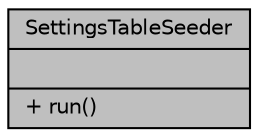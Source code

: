 digraph "SettingsTableSeeder"
{
 // LATEX_PDF_SIZE
  bgcolor="transparent";
  edge [fontname="Helvetica",fontsize="10",labelfontname="Helvetica",labelfontsize="10"];
  node [fontname="Helvetica",fontsize="10",shape=record];
  Node1 [label="{SettingsTableSeeder\n||+ run()\l}",height=0.2,width=0.4,color="black", fillcolor="grey75", style="filled", fontcolor="black",tooltip="Información por defecto para Configuraciones."];
}
